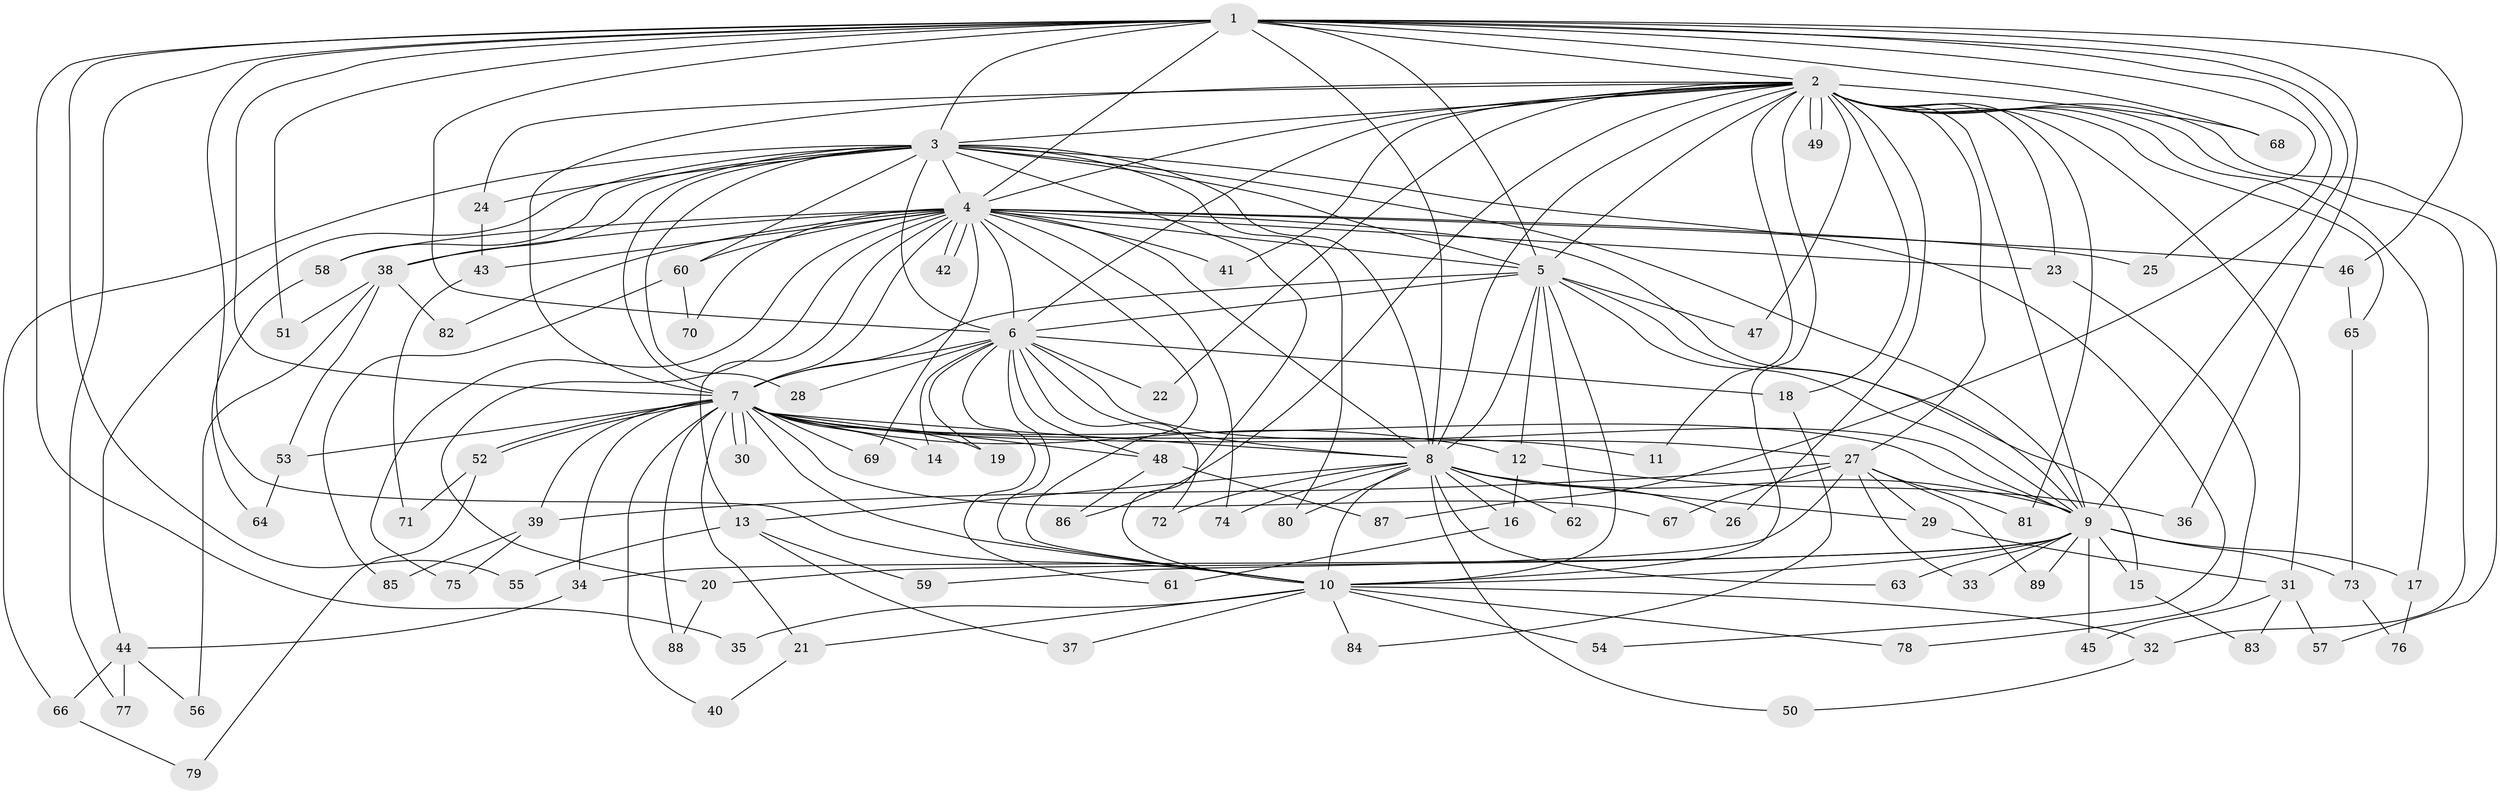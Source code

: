 // Generated by graph-tools (version 1.1) at 2025/13/03/09/25 04:13:53]
// undirected, 89 vertices, 203 edges
graph export_dot {
graph [start="1"]
  node [color=gray90,style=filled];
  1;
  2;
  3;
  4;
  5;
  6;
  7;
  8;
  9;
  10;
  11;
  12;
  13;
  14;
  15;
  16;
  17;
  18;
  19;
  20;
  21;
  22;
  23;
  24;
  25;
  26;
  27;
  28;
  29;
  30;
  31;
  32;
  33;
  34;
  35;
  36;
  37;
  38;
  39;
  40;
  41;
  42;
  43;
  44;
  45;
  46;
  47;
  48;
  49;
  50;
  51;
  52;
  53;
  54;
  55;
  56;
  57;
  58;
  59;
  60;
  61;
  62;
  63;
  64;
  65;
  66;
  67;
  68;
  69;
  70;
  71;
  72;
  73;
  74;
  75;
  76;
  77;
  78;
  79;
  80;
  81;
  82;
  83;
  84;
  85;
  86;
  87;
  88;
  89;
  1 -- 2;
  1 -- 3;
  1 -- 4;
  1 -- 5;
  1 -- 6;
  1 -- 7;
  1 -- 8;
  1 -- 9;
  1 -- 10;
  1 -- 25;
  1 -- 35;
  1 -- 36;
  1 -- 46;
  1 -- 51;
  1 -- 55;
  1 -- 68;
  1 -- 77;
  1 -- 87;
  2 -- 3;
  2 -- 4;
  2 -- 5;
  2 -- 6;
  2 -- 7;
  2 -- 8;
  2 -- 9;
  2 -- 10;
  2 -- 11;
  2 -- 17;
  2 -- 18;
  2 -- 22;
  2 -- 23;
  2 -- 24;
  2 -- 26;
  2 -- 27;
  2 -- 31;
  2 -- 32;
  2 -- 41;
  2 -- 47;
  2 -- 49;
  2 -- 49;
  2 -- 57;
  2 -- 65;
  2 -- 68;
  2 -- 81;
  2 -- 86;
  3 -- 4;
  3 -- 5;
  3 -- 6;
  3 -- 7;
  3 -- 8;
  3 -- 9;
  3 -- 10;
  3 -- 24;
  3 -- 28;
  3 -- 38;
  3 -- 44;
  3 -- 54;
  3 -- 58;
  3 -- 60;
  3 -- 66;
  3 -- 80;
  4 -- 5;
  4 -- 6;
  4 -- 7;
  4 -- 8;
  4 -- 9;
  4 -- 10;
  4 -- 13;
  4 -- 20;
  4 -- 23;
  4 -- 25;
  4 -- 38;
  4 -- 41;
  4 -- 42;
  4 -- 42;
  4 -- 43;
  4 -- 46;
  4 -- 58;
  4 -- 60;
  4 -- 69;
  4 -- 70;
  4 -- 74;
  4 -- 75;
  4 -- 82;
  5 -- 6;
  5 -- 7;
  5 -- 8;
  5 -- 9;
  5 -- 10;
  5 -- 12;
  5 -- 15;
  5 -- 47;
  5 -- 62;
  6 -- 7;
  6 -- 8;
  6 -- 9;
  6 -- 10;
  6 -- 14;
  6 -- 18;
  6 -- 19;
  6 -- 22;
  6 -- 28;
  6 -- 48;
  6 -- 61;
  6 -- 72;
  7 -- 8;
  7 -- 9;
  7 -- 10;
  7 -- 11;
  7 -- 12;
  7 -- 14;
  7 -- 19;
  7 -- 21;
  7 -- 27;
  7 -- 30;
  7 -- 30;
  7 -- 34;
  7 -- 39;
  7 -- 40;
  7 -- 48;
  7 -- 52;
  7 -- 52;
  7 -- 53;
  7 -- 67;
  7 -- 69;
  7 -- 88;
  8 -- 9;
  8 -- 10;
  8 -- 13;
  8 -- 16;
  8 -- 26;
  8 -- 29;
  8 -- 50;
  8 -- 62;
  8 -- 63;
  8 -- 72;
  8 -- 74;
  8 -- 80;
  9 -- 10;
  9 -- 15;
  9 -- 17;
  9 -- 20;
  9 -- 33;
  9 -- 34;
  9 -- 45;
  9 -- 63;
  9 -- 73;
  9 -- 89;
  10 -- 21;
  10 -- 32;
  10 -- 35;
  10 -- 37;
  10 -- 54;
  10 -- 78;
  10 -- 84;
  12 -- 16;
  12 -- 36;
  13 -- 37;
  13 -- 55;
  13 -- 59;
  15 -- 83;
  16 -- 61;
  17 -- 76;
  18 -- 84;
  20 -- 88;
  21 -- 40;
  23 -- 78;
  24 -- 43;
  27 -- 29;
  27 -- 33;
  27 -- 39;
  27 -- 59;
  27 -- 67;
  27 -- 81;
  27 -- 89;
  29 -- 31;
  31 -- 45;
  31 -- 57;
  31 -- 83;
  32 -- 50;
  34 -- 44;
  38 -- 51;
  38 -- 53;
  38 -- 56;
  38 -- 82;
  39 -- 75;
  39 -- 85;
  43 -- 71;
  44 -- 56;
  44 -- 66;
  44 -- 77;
  46 -- 65;
  48 -- 86;
  48 -- 87;
  52 -- 71;
  52 -- 79;
  53 -- 64;
  58 -- 64;
  60 -- 70;
  60 -- 85;
  65 -- 73;
  66 -- 79;
  73 -- 76;
}
